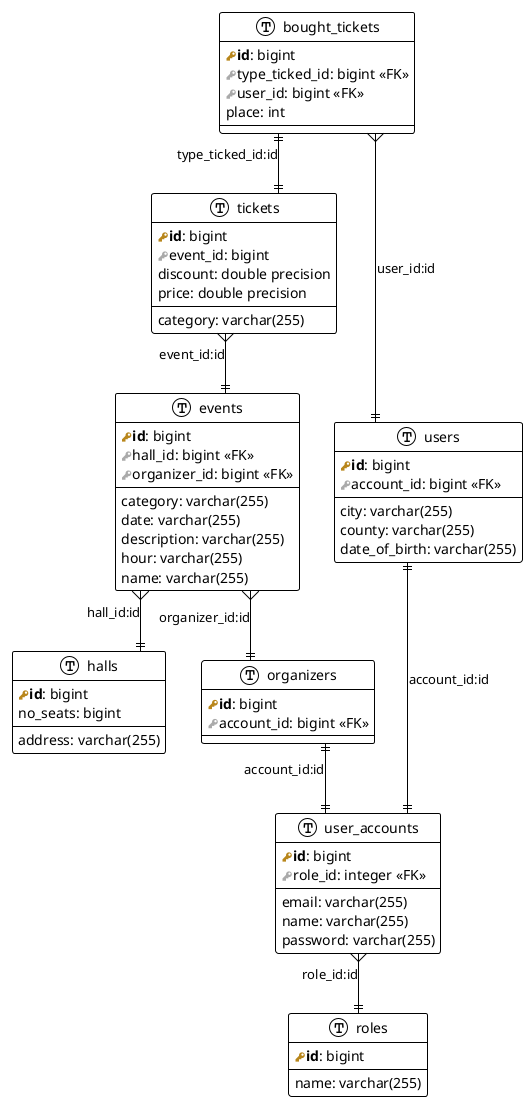 @startuml
!define primary_key(x) <b><color:#b8861b><&key></color>x</b>
!define foreign_key(x)<color:#aaaaaa><&key></color>x
!define table(x) entity x << (T, white) >>

!theme plain
top to bottom direction
skinparam linetype ortho

table(bought_tickets) {
   primary_key(id): bigint
   foreign_key(type_ticked_id): bigint <<FK>>
   foreign_key(user_id): bigint <<FK>>
   place: int
}
table(events) {
   primary_key(id): bigint
   foreign_key(hall_id): bigint <<FK>>
   foreign_key(organizer_id): bigint <<FK>>
   category: varchar(255)
   date: varchar(255)
   description: varchar(255)
   hour: varchar(255)
   name: varchar(255)
}

table(halls) {
   primary_key(id): bigint
   address: varchar(255)
   no_seats: bigint
}
table(organizers) {
   primary_key(id): bigint
   foreign_key(account_id): bigint <<FK>>
}
table(roles) {
   primary_key(id): bigint
   name: varchar(255)
}
table(tickets) {
   primary_key(id): bigint
   foreign_key(event_id): bigint
   category: varchar(255)
   discount: double precision
   price: double precision

}
table(user_accounts) {
   primary_key(id): bigint
   foreign_key(role_id: integer) <<FK>>
   email: varchar(255)
   name: varchar(255)
   password: varchar(255)
}
table(users) {
   primary_key(id): bigint
   foreign_key(account_id): bigint <<FK>>
   city: varchar(255)
   county: varchar(255)
   date_of_birth: varchar(255)
}

bought_tickets      ||--|| tickets                   : "type_ticked_id:id"
bought_tickets      }--||  users                     : "user_id:id"
events              }--||  halls                     : "hall_id:id"
events              }--||  organizers                : "organizer_id:id"
organizers          ||--||  user_accounts            : "account_id:id"
tickets             }--||  events                    : "event_id:id"
user_accounts       }--||  roles                     : "role_id:id"
users               ||--||  user_accounts            : "account_id:id"
@enduml